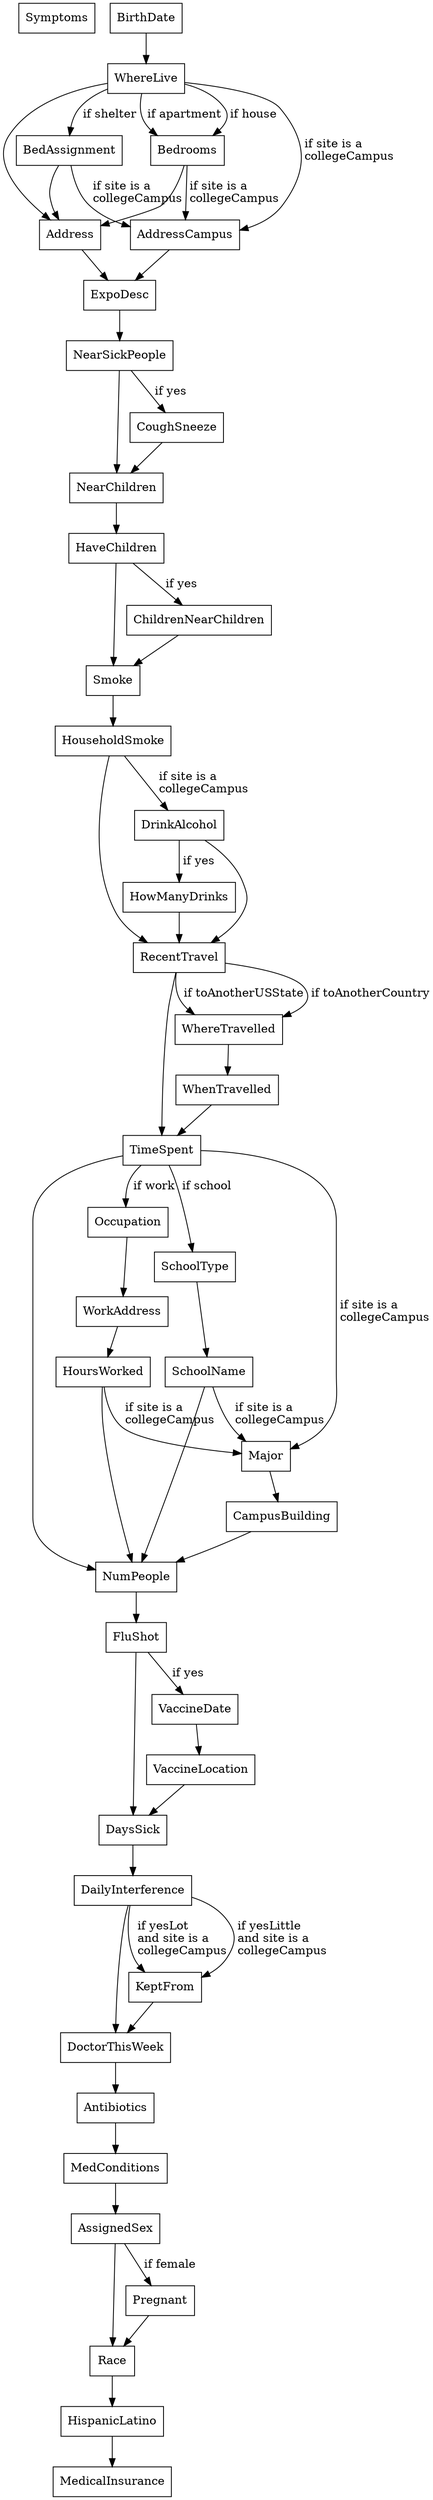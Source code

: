 digraph {
  node [shape=box];

  Symptoms;

  BirthDate;
  BirthDate -> WhereLive;

  WhereLive;
  WhereLive -> Address;
  WhereLive -> AddressCampus [label=" if site is a \l collegeCampus\l"];
  WhereLive -> Bedrooms [label=" if house\l"];
  WhereLive -> Bedrooms [label=" if apartment\l"];
  WhereLive -> BedAssignment [label=" if shelter\l"];

  Bedrooms;
  Bedrooms -> Address;
  Bedrooms -> AddressCampus [label=" if site is a \l collegeCampus\l"];

  BedAssignment;
  BedAssignment -> Address;
  BedAssignment -> AddressCampus [label=" if site is a \l collegeCampus\l"];

  Address;
  Address -> ExpoDesc;

  AddressCampus;
  AddressCampus -> ExpoDesc;

  ExpoDesc;
  ExpoDesc -> NearSickPeople;

  NearSickPeople;
  NearSickPeople -> NearChildren;
  NearSickPeople -> CoughSneeze [label=" if yes\l"];

  CoughSneeze;
  CoughSneeze -> NearChildren;

  NearChildren;
  NearChildren -> HaveChildren;

  HaveChildren;
  HaveChildren -> Smoke;
  HaveChildren -> ChildrenNearChildren [label=" if yes\l"];

  ChildrenNearChildren;
  ChildrenNearChildren -> Smoke;

  Smoke;
  Smoke -> HouseholdSmoke;

  HouseholdSmoke;
  HouseholdSmoke -> RecentTravel;
  HouseholdSmoke -> DrinkAlcohol [label=" if site is a \l collegeCampus\l"];

  DrinkAlcohol;
  DrinkAlcohol -> RecentTravel;
  DrinkAlcohol -> HowManyDrinks [label=" if yes\l"];

  HowManyDrinks;
  HowManyDrinks -> RecentTravel;

  RecentTravel;
  RecentTravel -> TimeSpent;
  RecentTravel -> WhereTravelled [label=" if toAnotherUSState\l"];
  RecentTravel -> WhereTravelled [label=" if toAnotherCountry\l"];

  WhereTravelled;
  WhereTravelled -> WhenTravelled;

  WhenTravelled;
  WhenTravelled -> TimeSpent;

  TimeSpent;
  TimeSpent -> NumPeople;
  TimeSpent -> Major [label=" if site is a \l collegeCampus\l"];
  TimeSpent -> Occupation [label=" if work\l"];
  TimeSpent -> SchoolType [label=" if school\l"];

  Occupation;
  Occupation -> WorkAddress;

  WorkAddress;
  WorkAddress -> HoursWorked;

  HoursWorked;
  HoursWorked -> NumPeople;
  HoursWorked -> Major [label=" if site is a \l collegeCampus\l"];

  SchoolType;
  SchoolType -> SchoolName;

  SchoolName;
  SchoolName -> NumPeople;
  SchoolName -> Major [label=" if site is a \l collegeCampus\l"];

  Major;
  Major -> CampusBuilding;

  CampusBuilding;
  CampusBuilding -> NumPeople;

  NumPeople;
  NumPeople -> FluShot;

  FluShot;
  FluShot -> DaysSick;
  FluShot -> VaccineDate [label=" if yes\l"];

  VaccineDate;
  VaccineDate -> VaccineLocation;

  VaccineLocation;
  VaccineLocation -> DaysSick;

  DaysSick;
  DaysSick -> DailyInterference;

  DailyInterference;
  DailyInterference -> DoctorThisWeek;
  DailyInterference -> KeptFrom [label=" if yesLot \l and site is a \l collegeCampus\l"];
  DailyInterference -> KeptFrom [label=" if yesLittle \l and site is a \l collegeCampus\l"];

  KeptFrom;
  KeptFrom -> DoctorThisWeek;

  DoctorThisWeek;
  DoctorThisWeek -> Antibiotics;

  Antibiotics;
  Antibiotics -> MedConditions;

  MedConditions;
  MedConditions -> AssignedSex;

  AssignedSex;
  AssignedSex -> Race;
  AssignedSex -> Pregnant [label=" if female\l"];

  Pregnant;
  Pregnant -> Race;

  Race;
  Race -> HispanicLatino;

  HispanicLatino;
  HispanicLatino -> MedicalInsurance;

  MedicalInsurance;

}
